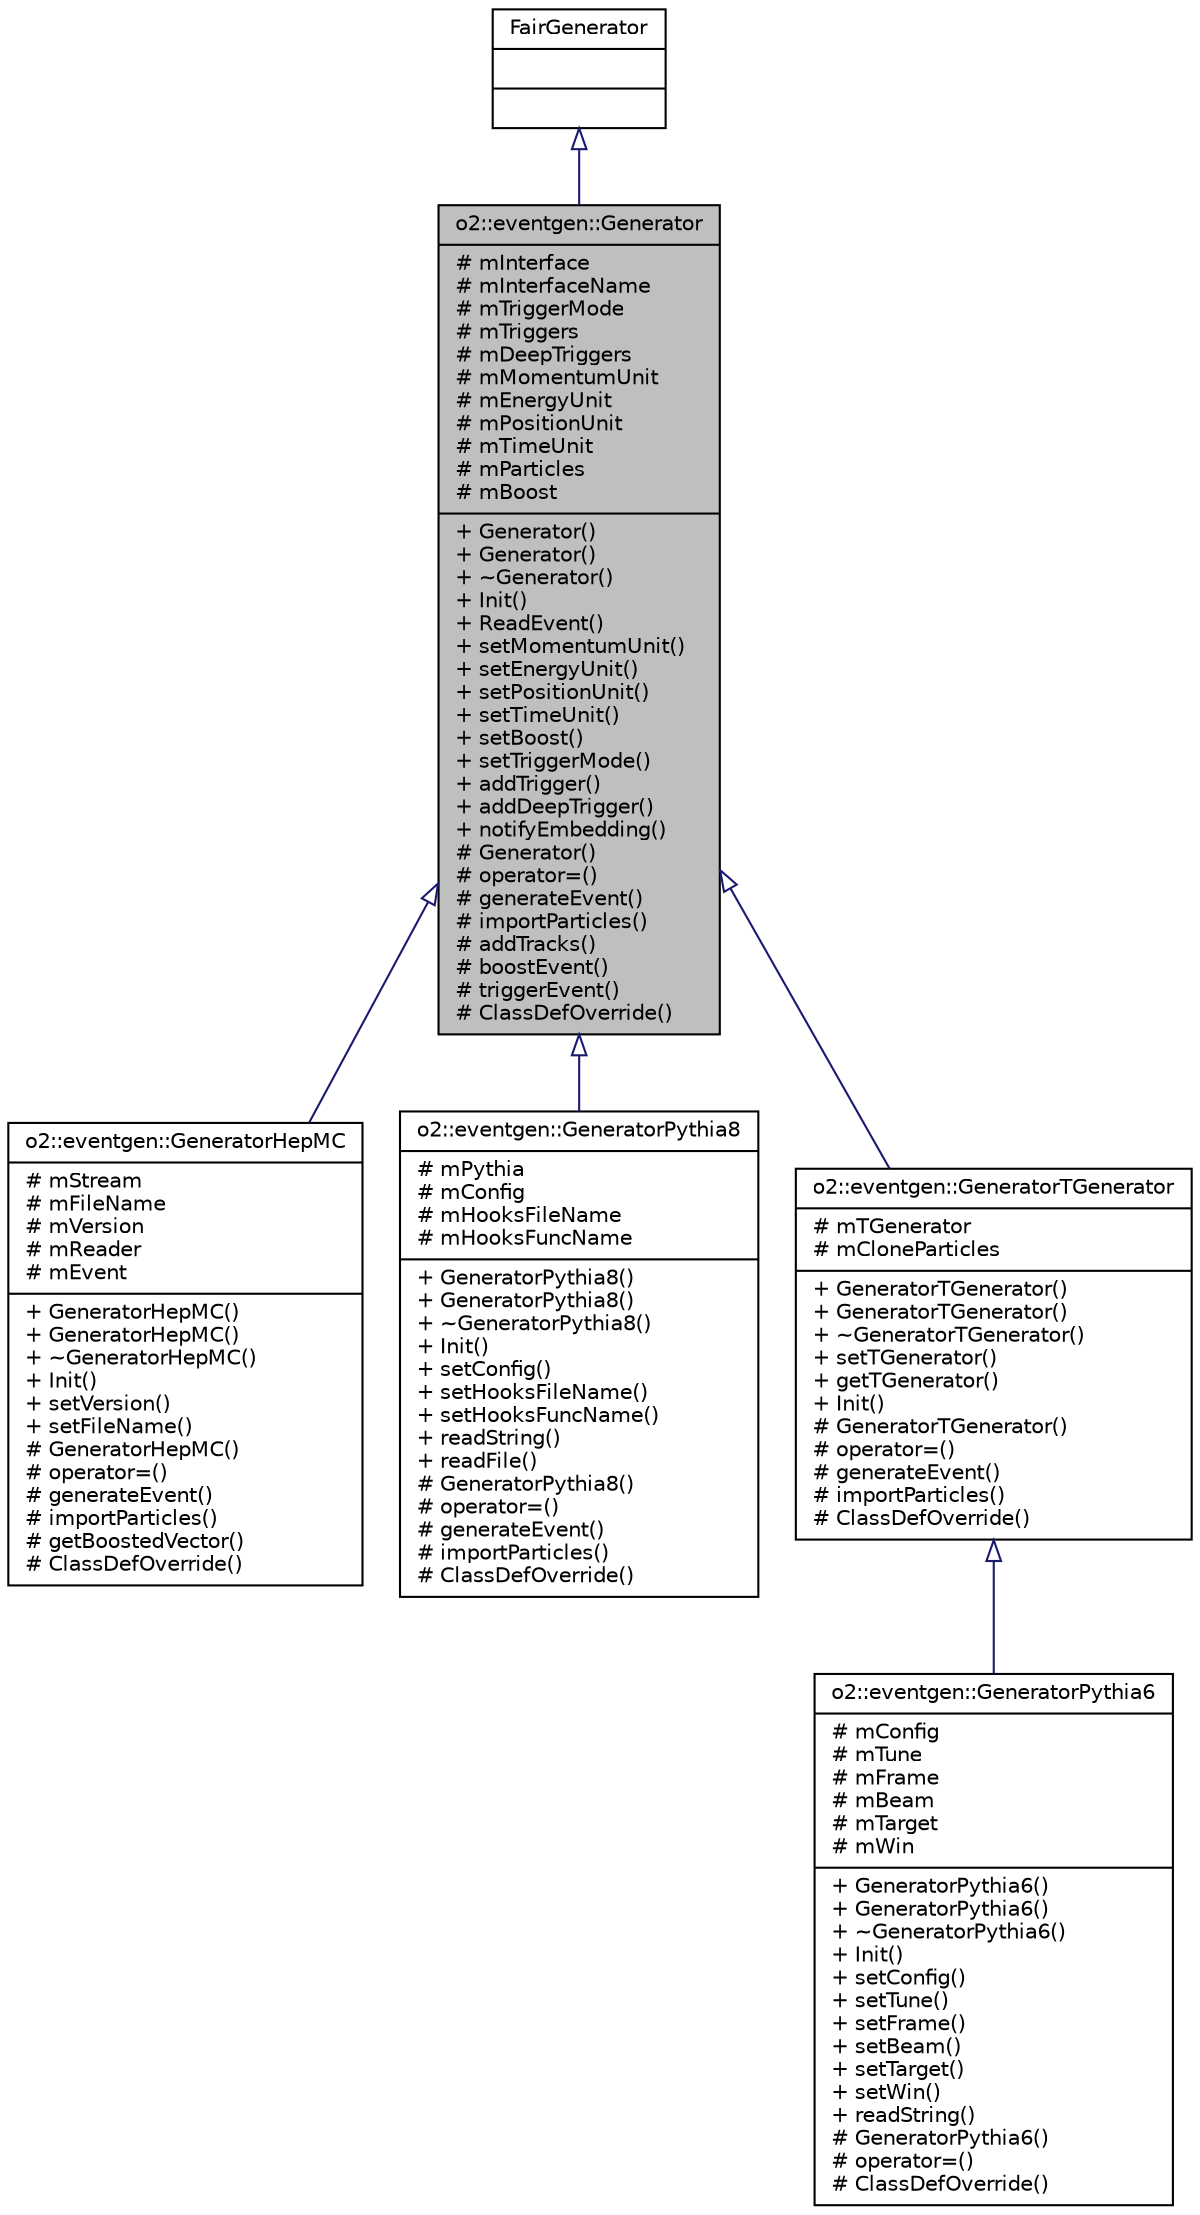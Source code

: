 digraph "o2::eventgen::Generator"
{
 // INTERACTIVE_SVG=YES
  bgcolor="transparent";
  edge [fontname="Helvetica",fontsize="10",labelfontname="Helvetica",labelfontsize="10"];
  node [fontname="Helvetica",fontsize="10",shape=record];
  Node0 [label="{o2::eventgen::Generator\n|# mInterface\l# mInterfaceName\l# mTriggerMode\l# mTriggers\l# mDeepTriggers\l# mMomentumUnit\l# mEnergyUnit\l# mPositionUnit\l# mTimeUnit\l# mParticles\l# mBoost\l|+ Generator()\l+ Generator()\l+ ~Generator()\l+ Init()\l+ ReadEvent()\l+ setMomentumUnit()\l+ setEnergyUnit()\l+ setPositionUnit()\l+ setTimeUnit()\l+ setBoost()\l+ setTriggerMode()\l+ addTrigger()\l+ addDeepTrigger()\l+ notifyEmbedding()\l# Generator()\l# operator=()\l# generateEvent()\l# importParticles()\l# addTracks()\l# boostEvent()\l# triggerEvent()\l# ClassDefOverride()\l}",height=0.2,width=0.4,color="black", fillcolor="grey75", style="filled", fontcolor="black"];
  Node1 -> Node0 [dir="back",color="midnightblue",fontsize="10",style="solid",arrowtail="onormal",fontname="Helvetica"];
  Node1 [label="{FairGenerator\n||}",height=0.2,width=0.4,color="black",URL="$df/d40/classFairGenerator.html"];
  Node0 -> Node2 [dir="back",color="midnightblue",fontsize="10",style="solid",arrowtail="onormal",fontname="Helvetica"];
  Node2 [label="{o2::eventgen::GeneratorHepMC\n|# mStream\l# mFileName\l# mVersion\l# mReader\l# mEvent\l|+ GeneratorHepMC()\l+ GeneratorHepMC()\l+ ~GeneratorHepMC()\l+ Init()\l+ setVersion()\l+ setFileName()\l# GeneratorHepMC()\l# operator=()\l# generateEvent()\l# importParticles()\l# getBoostedVector()\l# ClassDefOverride()\l}",height=0.2,width=0.4,color="black",URL="$d4/d2f/classo2_1_1eventgen_1_1GeneratorHepMC.html"];
  Node0 -> Node3 [dir="back",color="midnightblue",fontsize="10",style="solid",arrowtail="onormal",fontname="Helvetica"];
  Node3 [label="{o2::eventgen::GeneratorPythia8\n|# mPythia\l# mConfig\l# mHooksFileName\l# mHooksFuncName\l|+ GeneratorPythia8()\l+ GeneratorPythia8()\l+ ~GeneratorPythia8()\l+ Init()\l+ setConfig()\l+ setHooksFileName()\l+ setHooksFuncName()\l+ readString()\l+ readFile()\l# GeneratorPythia8()\l# operator=()\l# generateEvent()\l# importParticles()\l# ClassDefOverride()\l}",height=0.2,width=0.4,color="black",URL="$d7/dce/classo2_1_1eventgen_1_1GeneratorPythia8.html"];
  Node0 -> Node4 [dir="back",color="midnightblue",fontsize="10",style="solid",arrowtail="onormal",fontname="Helvetica"];
  Node4 [label="{o2::eventgen::GeneratorTGenerator\n|# mTGenerator\l# mCloneParticles\l|+ GeneratorTGenerator()\l+ GeneratorTGenerator()\l+ ~GeneratorTGenerator()\l+ setTGenerator()\l+ getTGenerator()\l+ Init()\l# GeneratorTGenerator()\l# operator=()\l# generateEvent()\l# importParticles()\l# ClassDefOverride()\l}",height=0.2,width=0.4,color="black",URL="$d2/d82/classo2_1_1eventgen_1_1GeneratorTGenerator.html"];
  Node4 -> Node5 [dir="back",color="midnightblue",fontsize="10",style="solid",arrowtail="onormal",fontname="Helvetica"];
  Node5 [label="{o2::eventgen::GeneratorPythia6\n|# mConfig\l# mTune\l# mFrame\l# mBeam\l# mTarget\l# mWin\l|+ GeneratorPythia6()\l+ GeneratorPythia6()\l+ ~GeneratorPythia6()\l+ Init()\l+ setConfig()\l+ setTune()\l+ setFrame()\l+ setBeam()\l+ setTarget()\l+ setWin()\l+ readString()\l# GeneratorPythia6()\l# operator=()\l# ClassDefOverride()\l}",height=0.2,width=0.4,color="black",URL="$dc/d6e/classo2_1_1eventgen_1_1GeneratorPythia6.html"];
}
